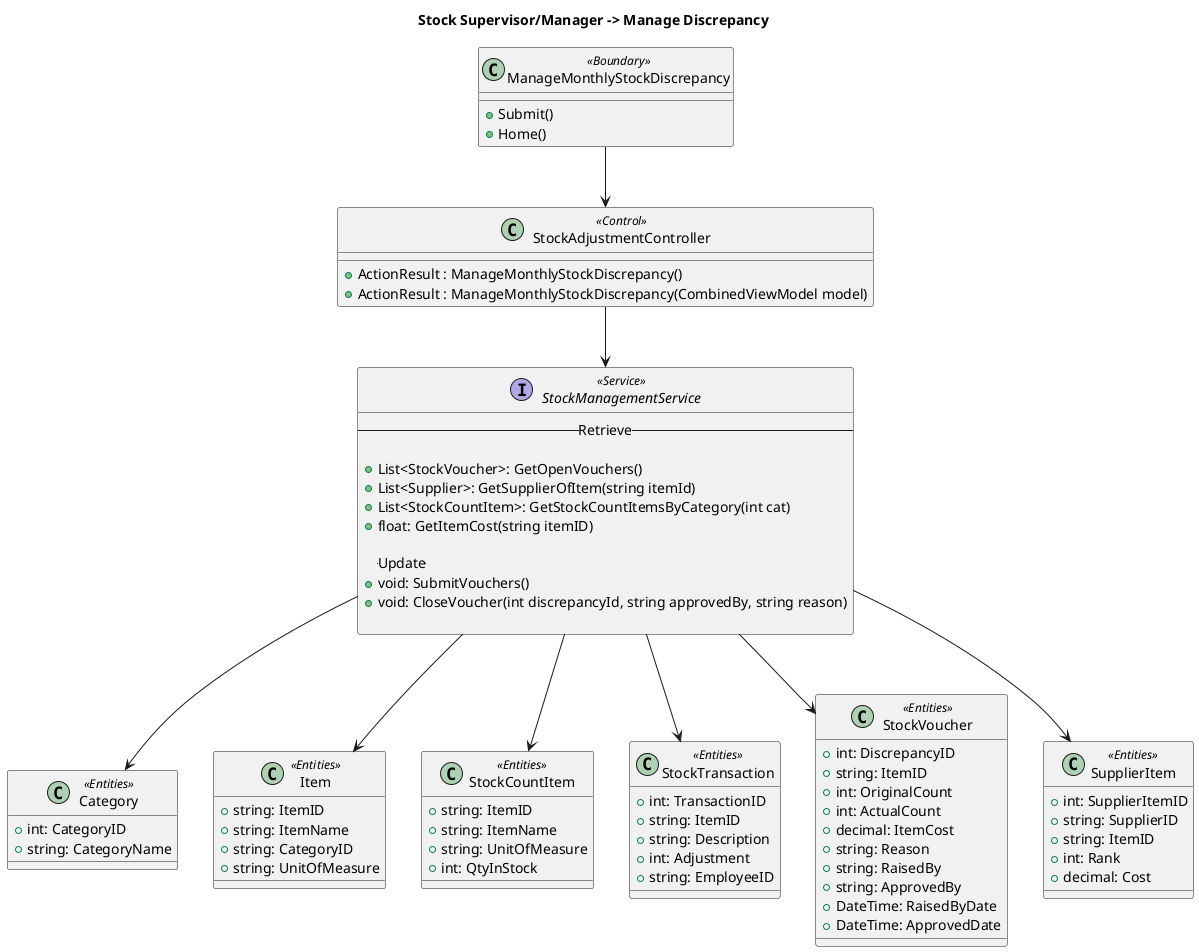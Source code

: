 @startuml
title "Stock Supervisor/Manager -> Manage Discrepancy"

Class ManageMonthlyStockDiscrepancy <<Boundary>>{
    +Submit()
    +Home()
}


Class StockAdjustmentController <<Control>> {
    
    +ActionResult : ManageMonthlyStockDiscrepancy()
    +ActionResult : ManageMonthlyStockDiscrepancy(CombinedViewModel model)
 }

 Interface StockManagementService <<Service>> {
    --Retrieve--
   
    +List<StockVoucher>: GetOpenVouchers()        
    +List<Supplier>: GetSupplierOfItem(string itemId)
    +List<StockCountItem>: GetStockCountItemsByCategory(int cat)
    +float: GetItemCost(string itemID)

      --Update--
    +void: SubmitVouchers()
    +void: CloseVoucher(int discrepancyId, string approvedBy, string reason)
   
}

Class Category <<Entities>> {
+int: CategoryID
+string: CategoryName
}
Class Item <<Entities>> {
+string: ItemID
+string: ItemName
+string: CategoryID
+string: UnitOfMeasure
}


Class StockCountItem <<Entities>> {
+string: ItemID
+string: ItemName
+string: UnitOfMeasure
+int: QtyInStock
}

Class StockTransaction <<Entities>> {
+int: TransactionID
+string: ItemID
+string: Description
+int: Adjustment
+string: EmployeeID
}

Class StockVoucher <<Entities>> {
+int: DiscrepancyID
+string: ItemID
+int: OriginalCount
+int: ActualCount
+decimal: ItemCost
+string: Reason
+string: RaisedBy
+string: ApprovedBy
+DateTime: RaisedByDate
+DateTime: ApprovedDate
}

Class SupplierItem <<Entities>> {
+int: SupplierItemID
+string: SupplierID
+string: ItemID
+int: Rank
+decimal: Cost

}

ManageMonthlyStockDiscrepancy --> StockAdjustmentController
StockAdjustmentController --> StockManagementService
StockManagementService --> Category
StockManagementService --> Item
StockManagementService --> SupplierItem
StockManagementService --> StockCountItem
StockManagementService --> StockVoucher
StockManagementService --> StockTransaction
@enduml
